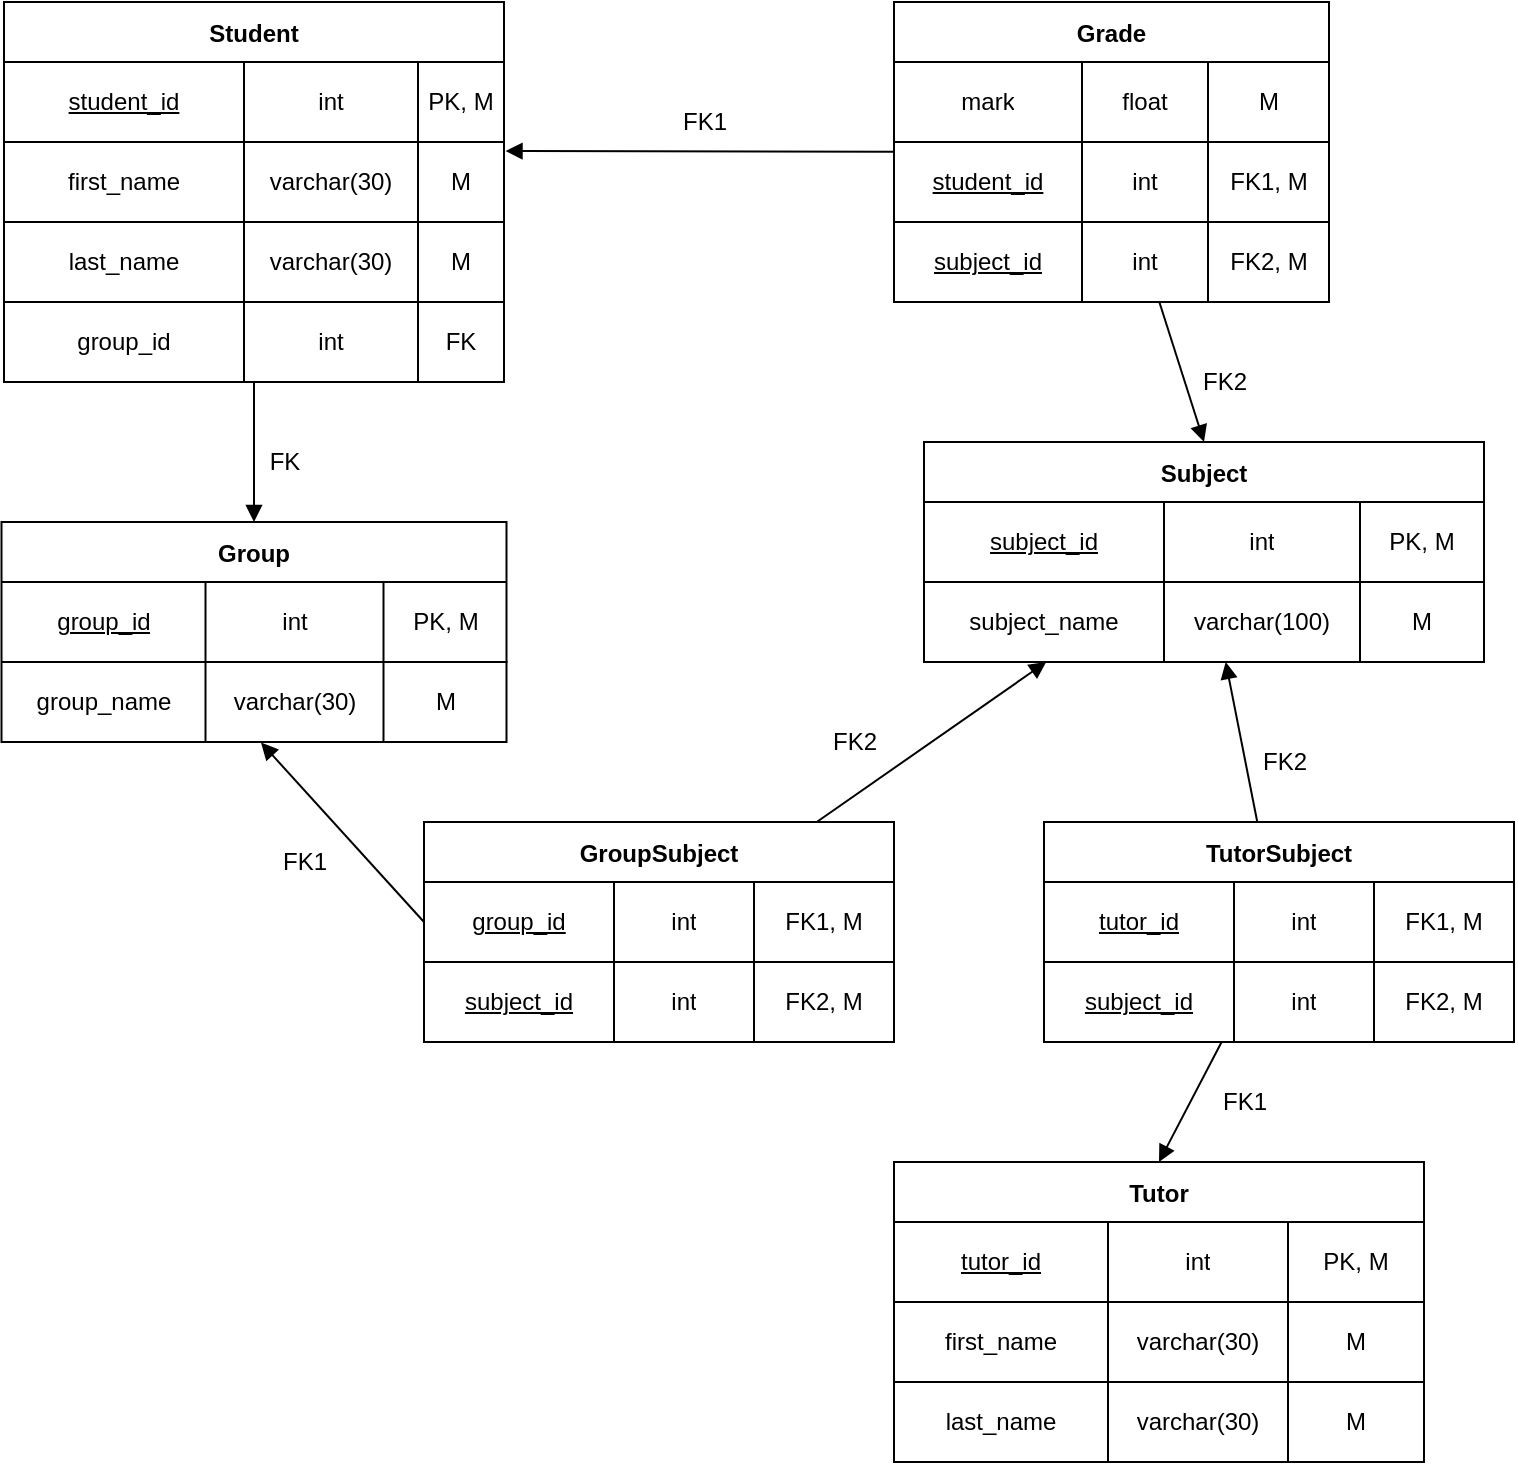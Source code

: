 <mxfile version="15.2.9" type="device"><diagram id="R2lEEEUBdFMjLlhIrx00" name="Page-1"><mxGraphModel dx="538" dy="485" grid="1" gridSize="10" guides="1" tooltips="1" connect="1" arrows="1" fold="1" page="1" pageScale="1" pageWidth="850" pageHeight="1100" math="0" shadow="0" extFonts="Permanent Marker^https://fonts.googleapis.com/css?family=Permanent+Marker"><root><mxCell id="0"/><mxCell id="1" parent="0"/><mxCell id="c00CtOWAQGCvun7N7ONJ-56" value="Subject" style="shape=table;startSize=30;container=1;collapsible=0;childLayout=tableLayout;fontStyle=1;align=center;pointerEvents=1;strokeColor=default;" parent="1" vertex="1"><mxGeometry x="480" y="580" width="280" height="110" as="geometry"/></mxCell><mxCell id="c00CtOWAQGCvun7N7ONJ-57" value="" style="shape=partialRectangle;html=1;whiteSpace=wrap;collapsible=0;dropTarget=0;pointerEvents=0;fillColor=none;top=0;left=0;bottom=0;right=0;points=[[0,0.5],[1,0.5]];portConstraint=eastwest;" parent="c00CtOWAQGCvun7N7ONJ-56" vertex="1"><mxGeometry y="30" width="280" height="40" as="geometry"/></mxCell><mxCell id="c00CtOWAQGCvun7N7ONJ-58" value="&lt;div&gt;subject_id&lt;/div&gt;" style="shape=partialRectangle;html=1;whiteSpace=wrap;connectable=0;fillColor=none;top=0;left=0;bottom=0;right=0;overflow=hidden;pointerEvents=1;fontStyle=4" parent="c00CtOWAQGCvun7N7ONJ-57" vertex="1"><mxGeometry width="120" height="40" as="geometry"><mxRectangle width="120" height="40" as="alternateBounds"/></mxGeometry></mxCell><mxCell id="c00CtOWAQGCvun7N7ONJ-59" value="int" style="shape=partialRectangle;html=1;whiteSpace=wrap;connectable=0;fillColor=none;top=0;left=0;bottom=0;right=0;overflow=hidden;pointerEvents=1;" parent="c00CtOWAQGCvun7N7ONJ-57" vertex="1"><mxGeometry x="120" width="98" height="40" as="geometry"><mxRectangle width="98" height="40" as="alternateBounds"/></mxGeometry></mxCell><mxCell id="c00CtOWAQGCvun7N7ONJ-60" value="&lt;div&gt;PK, M&lt;/div&gt;" style="shape=partialRectangle;html=1;whiteSpace=wrap;connectable=0;fillColor=none;top=0;left=0;bottom=0;right=0;overflow=hidden;pointerEvents=1;" parent="c00CtOWAQGCvun7N7ONJ-57" vertex="1"><mxGeometry x="218" width="62" height="40" as="geometry"><mxRectangle width="62" height="40" as="alternateBounds"/></mxGeometry></mxCell><mxCell id="c00CtOWAQGCvun7N7ONJ-61" value="" style="shape=partialRectangle;html=1;whiteSpace=wrap;collapsible=0;dropTarget=0;pointerEvents=0;fillColor=none;top=0;left=0;bottom=0;right=0;points=[[0,0.5],[1,0.5]];portConstraint=eastwest;" parent="c00CtOWAQGCvun7N7ONJ-56" vertex="1"><mxGeometry y="70" width="280" height="40" as="geometry"/></mxCell><mxCell id="c00CtOWAQGCvun7N7ONJ-62" value="subject_name" style="shape=partialRectangle;html=1;whiteSpace=wrap;connectable=0;fillColor=none;top=0;left=0;bottom=0;right=0;overflow=hidden;pointerEvents=1;" parent="c00CtOWAQGCvun7N7ONJ-61" vertex="1"><mxGeometry width="120" height="40" as="geometry"><mxRectangle width="120" height="40" as="alternateBounds"/></mxGeometry></mxCell><mxCell id="c00CtOWAQGCvun7N7ONJ-63" value="varchar(100)" style="shape=partialRectangle;html=1;whiteSpace=wrap;connectable=0;fillColor=none;top=0;left=0;bottom=0;right=0;overflow=hidden;pointerEvents=1;" parent="c00CtOWAQGCvun7N7ONJ-61" vertex="1"><mxGeometry x="120" width="98" height="40" as="geometry"><mxRectangle width="98" height="40" as="alternateBounds"/></mxGeometry></mxCell><mxCell id="c00CtOWAQGCvun7N7ONJ-64" value="M" style="shape=partialRectangle;html=1;whiteSpace=wrap;connectable=0;fillColor=none;top=0;left=0;bottom=0;right=0;overflow=hidden;pointerEvents=1;" parent="c00CtOWAQGCvun7N7ONJ-61" vertex="1"><mxGeometry x="218" width="62" height="40" as="geometry"><mxRectangle width="62" height="40" as="alternateBounds"/></mxGeometry></mxCell><mxCell id="c00CtOWAQGCvun7N7ONJ-69" value="Tutor" style="shape=table;startSize=30;container=1;collapsible=0;childLayout=tableLayout;fontStyle=1;align=center;pointerEvents=1;strokeColor=default;" parent="1" vertex="1"><mxGeometry x="465" y="940" width="265" height="150" as="geometry"/></mxCell><mxCell id="c00CtOWAQGCvun7N7ONJ-70" value="" style="shape=partialRectangle;html=1;whiteSpace=wrap;collapsible=0;dropTarget=0;pointerEvents=0;fillColor=none;top=0;left=0;bottom=0;right=0;points=[[0,0.5],[1,0.5]];portConstraint=eastwest;" parent="c00CtOWAQGCvun7N7ONJ-69" vertex="1"><mxGeometry y="30" width="265" height="40" as="geometry"/></mxCell><mxCell id="c00CtOWAQGCvun7N7ONJ-71" value="tutor_id" style="shape=partialRectangle;html=1;whiteSpace=wrap;connectable=0;fillColor=none;top=0;left=0;bottom=0;right=0;overflow=hidden;pointerEvents=1;fontStyle=4" parent="c00CtOWAQGCvun7N7ONJ-70" vertex="1"><mxGeometry width="107" height="40" as="geometry"><mxRectangle width="107" height="40" as="alternateBounds"/></mxGeometry></mxCell><mxCell id="c00CtOWAQGCvun7N7ONJ-72" value="int" style="shape=partialRectangle;html=1;whiteSpace=wrap;connectable=0;fillColor=none;top=0;left=0;bottom=0;right=0;overflow=hidden;pointerEvents=1;" parent="c00CtOWAQGCvun7N7ONJ-70" vertex="1"><mxGeometry x="107" width="90" height="40" as="geometry"><mxRectangle width="90" height="40" as="alternateBounds"/></mxGeometry></mxCell><mxCell id="c00CtOWAQGCvun7N7ONJ-73" value="PK, M" style="shape=partialRectangle;html=1;whiteSpace=wrap;connectable=0;fillColor=none;top=0;left=0;bottom=0;right=0;overflow=hidden;pointerEvents=1;" parent="c00CtOWAQGCvun7N7ONJ-70" vertex="1"><mxGeometry x="197" width="68" height="40" as="geometry"><mxRectangle width="68" height="40" as="alternateBounds"/></mxGeometry></mxCell><mxCell id="c00CtOWAQGCvun7N7ONJ-74" value="" style="shape=partialRectangle;html=1;whiteSpace=wrap;collapsible=0;dropTarget=0;pointerEvents=0;fillColor=none;top=0;left=0;bottom=0;right=0;points=[[0,0.5],[1,0.5]];portConstraint=eastwest;" parent="c00CtOWAQGCvun7N7ONJ-69" vertex="1"><mxGeometry y="70" width="265" height="40" as="geometry"/></mxCell><mxCell id="c00CtOWAQGCvun7N7ONJ-75" value="first_name" style="shape=partialRectangle;html=1;whiteSpace=wrap;connectable=0;fillColor=none;top=0;left=0;bottom=0;right=0;overflow=hidden;pointerEvents=1;" parent="c00CtOWAQGCvun7N7ONJ-74" vertex="1"><mxGeometry width="107" height="40" as="geometry"><mxRectangle width="107" height="40" as="alternateBounds"/></mxGeometry></mxCell><mxCell id="c00CtOWAQGCvun7N7ONJ-76" value="varchar(30)" style="shape=partialRectangle;html=1;whiteSpace=wrap;connectable=0;fillColor=none;top=0;left=0;bottom=0;right=0;overflow=hidden;pointerEvents=1;" parent="c00CtOWAQGCvun7N7ONJ-74" vertex="1"><mxGeometry x="107" width="90" height="40" as="geometry"><mxRectangle width="90" height="40" as="alternateBounds"/></mxGeometry></mxCell><mxCell id="c00CtOWAQGCvun7N7ONJ-77" value="M" style="shape=partialRectangle;html=1;whiteSpace=wrap;connectable=0;fillColor=none;top=0;left=0;bottom=0;right=0;overflow=hidden;pointerEvents=1;" parent="c00CtOWAQGCvun7N7ONJ-74" vertex="1"><mxGeometry x="197" width="68" height="40" as="geometry"><mxRectangle width="68" height="40" as="alternateBounds"/></mxGeometry></mxCell><mxCell id="c00CtOWAQGCvun7N7ONJ-78" value="" style="shape=partialRectangle;html=1;whiteSpace=wrap;collapsible=0;dropTarget=0;pointerEvents=0;fillColor=none;top=0;left=0;bottom=0;right=0;points=[[0,0.5],[1,0.5]];portConstraint=eastwest;" parent="c00CtOWAQGCvun7N7ONJ-69" vertex="1"><mxGeometry y="110" width="265" height="40" as="geometry"/></mxCell><mxCell id="c00CtOWAQGCvun7N7ONJ-79" value="last_name" style="shape=partialRectangle;html=1;whiteSpace=wrap;connectable=0;fillColor=none;top=0;left=0;bottom=0;right=0;overflow=hidden;pointerEvents=1;" parent="c00CtOWAQGCvun7N7ONJ-78" vertex="1"><mxGeometry width="107" height="40" as="geometry"><mxRectangle width="107" height="40" as="alternateBounds"/></mxGeometry></mxCell><mxCell id="c00CtOWAQGCvun7N7ONJ-80" value="varchar(30)" style="shape=partialRectangle;html=1;whiteSpace=wrap;connectable=0;fillColor=none;top=0;left=0;bottom=0;right=0;overflow=hidden;pointerEvents=1;" parent="c00CtOWAQGCvun7N7ONJ-78" vertex="1"><mxGeometry x="107" width="90" height="40" as="geometry"><mxRectangle width="90" height="40" as="alternateBounds"/></mxGeometry></mxCell><mxCell id="c00CtOWAQGCvun7N7ONJ-81" value="M" style="shape=partialRectangle;html=1;whiteSpace=wrap;connectable=0;fillColor=none;top=0;left=0;bottom=0;right=0;overflow=hidden;pointerEvents=1;" parent="c00CtOWAQGCvun7N7ONJ-78" vertex="1"><mxGeometry x="197" width="68" height="40" as="geometry"><mxRectangle width="68" height="40" as="alternateBounds"/></mxGeometry></mxCell><mxCell id="HMfkhPOp-42HFHQbvJ5f-2" style="edgeStyle=orthogonalEdgeStyle;rounded=0;orthogonalLoop=1;jettySize=auto;html=1;entryX=0.5;entryY=0;entryDx=0;entryDy=0;endArrow=block;endFill=1;" edge="1" parent="1" source="c00CtOWAQGCvun7N7ONJ-82" target="c00CtOWAQGCvun7N7ONJ-95"><mxGeometry relative="1" as="geometry"/></mxCell><mxCell id="c00CtOWAQGCvun7N7ONJ-82" value="Student" style="shape=table;startSize=30;container=1;collapsible=0;childLayout=tableLayout;fontStyle=1;align=center;pointerEvents=1;strokeColor=default;" parent="1" vertex="1"><mxGeometry x="20" y="360" width="250" height="190" as="geometry"/></mxCell><mxCell id="c00CtOWAQGCvun7N7ONJ-83" value="" style="shape=partialRectangle;html=1;whiteSpace=wrap;collapsible=0;dropTarget=0;pointerEvents=0;fillColor=none;top=0;left=0;bottom=0;right=0;points=[[0,0.5],[1,0.5]];portConstraint=eastwest;" parent="c00CtOWAQGCvun7N7ONJ-82" vertex="1"><mxGeometry y="30" width="250" height="40" as="geometry"/></mxCell><mxCell id="c00CtOWAQGCvun7N7ONJ-84" value="&lt;div&gt;student_id&lt;/div&gt;" style="shape=partialRectangle;html=1;whiteSpace=wrap;connectable=0;fillColor=none;top=0;left=0;bottom=0;right=0;overflow=hidden;pointerEvents=1;fontStyle=4" parent="c00CtOWAQGCvun7N7ONJ-83" vertex="1"><mxGeometry width="120" height="40" as="geometry"><mxRectangle width="120" height="40" as="alternateBounds"/></mxGeometry></mxCell><mxCell id="c00CtOWAQGCvun7N7ONJ-85" value="int" style="shape=partialRectangle;html=1;whiteSpace=wrap;connectable=0;fillColor=none;top=0;left=0;bottom=0;right=0;overflow=hidden;pointerEvents=1;" parent="c00CtOWAQGCvun7N7ONJ-83" vertex="1"><mxGeometry x="120" width="87" height="40" as="geometry"><mxRectangle width="87" height="40" as="alternateBounds"/></mxGeometry></mxCell><mxCell id="c00CtOWAQGCvun7N7ONJ-86" value="PK, M" style="shape=partialRectangle;html=1;whiteSpace=wrap;connectable=0;fillColor=none;top=0;left=0;bottom=0;right=0;overflow=hidden;pointerEvents=1;" parent="c00CtOWAQGCvun7N7ONJ-83" vertex="1"><mxGeometry x="207" width="43" height="40" as="geometry"><mxRectangle width="43" height="40" as="alternateBounds"/></mxGeometry></mxCell><mxCell id="c00CtOWAQGCvun7N7ONJ-87" value="" style="shape=partialRectangle;html=1;whiteSpace=wrap;collapsible=0;dropTarget=0;pointerEvents=0;fillColor=none;top=0;left=0;bottom=0;right=0;points=[[0,0.5],[1,0.5]];portConstraint=eastwest;" parent="c00CtOWAQGCvun7N7ONJ-82" vertex="1"><mxGeometry y="70" width="250" height="40" as="geometry"/></mxCell><mxCell id="c00CtOWAQGCvun7N7ONJ-88" value="first_name" style="shape=partialRectangle;html=1;whiteSpace=wrap;connectable=0;fillColor=none;top=0;left=0;bottom=0;right=0;overflow=hidden;pointerEvents=1;" parent="c00CtOWAQGCvun7N7ONJ-87" vertex="1"><mxGeometry width="120" height="40" as="geometry"><mxRectangle width="120" height="40" as="alternateBounds"/></mxGeometry></mxCell><mxCell id="c00CtOWAQGCvun7N7ONJ-89" value="varchar(30)" style="shape=partialRectangle;html=1;whiteSpace=wrap;connectable=0;fillColor=none;top=0;left=0;bottom=0;right=0;overflow=hidden;pointerEvents=1;" parent="c00CtOWAQGCvun7N7ONJ-87" vertex="1"><mxGeometry x="120" width="87" height="40" as="geometry"><mxRectangle width="87" height="40" as="alternateBounds"/></mxGeometry></mxCell><mxCell id="c00CtOWAQGCvun7N7ONJ-90" value="M" style="shape=partialRectangle;html=1;whiteSpace=wrap;connectable=0;fillColor=none;top=0;left=0;bottom=0;right=0;overflow=hidden;pointerEvents=1;" parent="c00CtOWAQGCvun7N7ONJ-87" vertex="1"><mxGeometry x="207" width="43" height="40" as="geometry"><mxRectangle width="43" height="40" as="alternateBounds"/></mxGeometry></mxCell><mxCell id="c00CtOWAQGCvun7N7ONJ-91" value="" style="shape=partialRectangle;html=1;whiteSpace=wrap;collapsible=0;dropTarget=0;pointerEvents=0;fillColor=none;top=0;left=0;bottom=0;right=0;points=[[0,0.5],[1,0.5]];portConstraint=eastwest;" parent="c00CtOWAQGCvun7N7ONJ-82" vertex="1"><mxGeometry y="110" width="250" height="40" as="geometry"/></mxCell><mxCell id="c00CtOWAQGCvun7N7ONJ-92" value="last_name" style="shape=partialRectangle;html=1;whiteSpace=wrap;connectable=0;fillColor=none;top=0;left=0;bottom=0;right=0;overflow=hidden;pointerEvents=1;" parent="c00CtOWAQGCvun7N7ONJ-91" vertex="1"><mxGeometry width="120" height="40" as="geometry"><mxRectangle width="120" height="40" as="alternateBounds"/></mxGeometry></mxCell><mxCell id="c00CtOWAQGCvun7N7ONJ-93" value="varchar(30)" style="shape=partialRectangle;html=1;whiteSpace=wrap;connectable=0;fillColor=none;top=0;left=0;bottom=0;right=0;overflow=hidden;pointerEvents=1;" parent="c00CtOWAQGCvun7N7ONJ-91" vertex="1"><mxGeometry x="120" width="87" height="40" as="geometry"><mxRectangle width="87" height="40" as="alternateBounds"/></mxGeometry></mxCell><mxCell id="c00CtOWAQGCvun7N7ONJ-94" value="M" style="shape=partialRectangle;html=1;whiteSpace=wrap;connectable=0;fillColor=none;top=0;left=0;bottom=0;right=0;overflow=hidden;pointerEvents=1;" parent="c00CtOWAQGCvun7N7ONJ-91" vertex="1"><mxGeometry x="207" width="43" height="40" as="geometry"><mxRectangle width="43" height="40" as="alternateBounds"/></mxGeometry></mxCell><mxCell id="HMfkhPOp-42HFHQbvJ5f-3" style="shape=partialRectangle;html=1;whiteSpace=wrap;collapsible=0;dropTarget=0;pointerEvents=0;fillColor=none;top=0;left=0;bottom=0;right=0;points=[[0,0.5],[1,0.5]];portConstraint=eastwest;" vertex="1" parent="c00CtOWAQGCvun7N7ONJ-82"><mxGeometry y="150" width="250" height="40" as="geometry"/></mxCell><mxCell id="HMfkhPOp-42HFHQbvJ5f-4" value="group_id" style="shape=partialRectangle;html=1;whiteSpace=wrap;connectable=0;fillColor=none;top=0;left=0;bottom=0;right=0;overflow=hidden;pointerEvents=1;" vertex="1" parent="HMfkhPOp-42HFHQbvJ5f-3"><mxGeometry width="120" height="40" as="geometry"><mxRectangle width="120" height="40" as="alternateBounds"/></mxGeometry></mxCell><mxCell id="HMfkhPOp-42HFHQbvJ5f-5" value="int" style="shape=partialRectangle;html=1;whiteSpace=wrap;connectable=0;fillColor=none;top=0;left=0;bottom=0;right=0;overflow=hidden;pointerEvents=1;" vertex="1" parent="HMfkhPOp-42HFHQbvJ5f-3"><mxGeometry x="120" width="87" height="40" as="geometry"><mxRectangle width="87" height="40" as="alternateBounds"/></mxGeometry></mxCell><mxCell id="HMfkhPOp-42HFHQbvJ5f-6" value="FK" style="shape=partialRectangle;html=1;whiteSpace=wrap;connectable=0;fillColor=none;top=0;left=0;bottom=0;right=0;overflow=hidden;pointerEvents=1;" vertex="1" parent="HMfkhPOp-42HFHQbvJ5f-3"><mxGeometry x="207" width="43" height="40" as="geometry"><mxRectangle width="43" height="40" as="alternateBounds"/></mxGeometry></mxCell><mxCell id="c00CtOWAQGCvun7N7ONJ-95" value="Group" style="shape=table;startSize=30;container=1;collapsible=0;childLayout=tableLayout;fontStyle=1;align=center;pointerEvents=1;strokeColor=default;" parent="1" vertex="1"><mxGeometry x="18.75" y="620" width="252.5" height="110" as="geometry"/></mxCell><mxCell id="c00CtOWAQGCvun7N7ONJ-96" value="" style="shape=partialRectangle;html=1;whiteSpace=wrap;collapsible=0;dropTarget=0;pointerEvents=0;fillColor=none;top=0;left=0;bottom=0;right=0;points=[[0,0.5],[1,0.5]];portConstraint=eastwest;" parent="c00CtOWAQGCvun7N7ONJ-95" vertex="1"><mxGeometry y="30" width="252.5" height="40" as="geometry"/></mxCell><mxCell id="c00CtOWAQGCvun7N7ONJ-97" value="group_id" style="shape=partialRectangle;html=1;whiteSpace=wrap;connectable=0;fillColor=none;top=0;left=0;bottom=0;right=0;overflow=hidden;pointerEvents=1;fontStyle=4" parent="c00CtOWAQGCvun7N7ONJ-96" vertex="1"><mxGeometry width="102" height="40" as="geometry"><mxRectangle width="102" height="40" as="alternateBounds"/></mxGeometry></mxCell><mxCell id="c00CtOWAQGCvun7N7ONJ-98" value="int" style="shape=partialRectangle;html=1;whiteSpace=wrap;connectable=0;fillColor=none;top=0;left=0;bottom=0;right=0;overflow=hidden;pointerEvents=1;" parent="c00CtOWAQGCvun7N7ONJ-96" vertex="1"><mxGeometry x="102" width="89" height="40" as="geometry"><mxRectangle width="89" height="40" as="alternateBounds"/></mxGeometry></mxCell><mxCell id="c00CtOWAQGCvun7N7ONJ-99" value="PK, M" style="shape=partialRectangle;html=1;whiteSpace=wrap;connectable=0;fillColor=none;top=0;left=0;bottom=0;right=0;overflow=hidden;pointerEvents=1;" parent="c00CtOWAQGCvun7N7ONJ-96" vertex="1"><mxGeometry x="191" width="62" height="40" as="geometry"><mxRectangle width="62" height="40" as="alternateBounds"/></mxGeometry></mxCell><mxCell id="c00CtOWAQGCvun7N7ONJ-100" value="" style="shape=partialRectangle;html=1;whiteSpace=wrap;collapsible=0;dropTarget=0;pointerEvents=0;fillColor=none;top=0;left=0;bottom=0;right=0;points=[[0,0.5],[1,0.5]];portConstraint=eastwest;" parent="c00CtOWAQGCvun7N7ONJ-95" vertex="1"><mxGeometry y="70" width="252.5" height="40" as="geometry"/></mxCell><mxCell id="c00CtOWAQGCvun7N7ONJ-101" value="&lt;div&gt;group_name&lt;/div&gt;" style="shape=partialRectangle;html=1;whiteSpace=wrap;connectable=0;fillColor=none;top=0;left=0;bottom=0;right=0;overflow=hidden;pointerEvents=1;" parent="c00CtOWAQGCvun7N7ONJ-100" vertex="1"><mxGeometry width="102" height="40" as="geometry"><mxRectangle width="102" height="40" as="alternateBounds"/></mxGeometry></mxCell><mxCell id="c00CtOWAQGCvun7N7ONJ-102" value="varchar(30)" style="shape=partialRectangle;html=1;whiteSpace=wrap;connectable=0;fillColor=none;top=0;left=0;bottom=0;right=0;overflow=hidden;pointerEvents=1;" parent="c00CtOWAQGCvun7N7ONJ-100" vertex="1"><mxGeometry x="102" width="89" height="40" as="geometry"><mxRectangle width="89" height="40" as="alternateBounds"/></mxGeometry></mxCell><mxCell id="c00CtOWAQGCvun7N7ONJ-103" value="M" style="shape=partialRectangle;html=1;whiteSpace=wrap;connectable=0;fillColor=none;top=0;left=0;bottom=0;right=0;overflow=hidden;pointerEvents=1;" parent="c00CtOWAQGCvun7N7ONJ-100" vertex="1"><mxGeometry x="191" width="62" height="40" as="geometry"><mxRectangle width="62" height="40" as="alternateBounds"/></mxGeometry></mxCell><mxCell id="HMfkhPOp-42HFHQbvJ5f-32" style="edgeStyle=none;rounded=0;orthogonalLoop=1;jettySize=auto;html=1;endArrow=block;endFill=1;entryX=1.003;entryY=0.113;entryDx=0;entryDy=0;entryPerimeter=0;" edge="1" parent="1" source="c00CtOWAQGCvun7N7ONJ-121" target="c00CtOWAQGCvun7N7ONJ-87"><mxGeometry relative="1" as="geometry"/></mxCell><mxCell id="HMfkhPOp-42HFHQbvJ5f-34" style="edgeStyle=none;rounded=0;orthogonalLoop=1;jettySize=auto;html=1;entryX=0.5;entryY=0;entryDx=0;entryDy=0;endArrow=block;endFill=1;" edge="1" parent="1" source="c00CtOWAQGCvun7N7ONJ-121" target="c00CtOWAQGCvun7N7ONJ-56"><mxGeometry relative="1" as="geometry"/></mxCell><mxCell id="c00CtOWAQGCvun7N7ONJ-121" value="Grade" style="shape=table;startSize=30;container=1;collapsible=0;childLayout=tableLayout;fontStyle=1;align=center;pointerEvents=1;strokeColor=default;rounded=0;" parent="1" vertex="1"><mxGeometry x="465" y="360" width="217.5" height="150" as="geometry"/></mxCell><mxCell id="c00CtOWAQGCvun7N7ONJ-122" value="" style="shape=partialRectangle;html=1;whiteSpace=wrap;collapsible=0;dropTarget=0;pointerEvents=0;fillColor=none;top=0;left=0;bottom=0;right=0;points=[[0,0.5],[1,0.5]];portConstraint=eastwest;" parent="c00CtOWAQGCvun7N7ONJ-121" vertex="1"><mxGeometry y="30" width="217.5" height="40" as="geometry"/></mxCell><mxCell id="c00CtOWAQGCvun7N7ONJ-123" value="mark" style="shape=partialRectangle;html=1;whiteSpace=wrap;connectable=0;fillColor=none;top=0;left=0;bottom=0;right=0;overflow=hidden;pointerEvents=1;" parent="c00CtOWAQGCvun7N7ONJ-122" vertex="1"><mxGeometry width="94" height="40" as="geometry"><mxRectangle width="94" height="40" as="alternateBounds"/></mxGeometry></mxCell><mxCell id="c00CtOWAQGCvun7N7ONJ-124" value="float" style="shape=partialRectangle;html=1;whiteSpace=wrap;connectable=0;fillColor=none;top=0;left=0;bottom=0;right=0;overflow=hidden;pointerEvents=1;" parent="c00CtOWAQGCvun7N7ONJ-122" vertex="1"><mxGeometry x="94" width="63" height="40" as="geometry"><mxRectangle width="63" height="40" as="alternateBounds"/></mxGeometry></mxCell><mxCell id="c00CtOWAQGCvun7N7ONJ-125" value="M" style="shape=partialRectangle;html=1;whiteSpace=wrap;connectable=0;fillColor=none;top=0;left=0;bottom=0;right=0;overflow=hidden;pointerEvents=1;" parent="c00CtOWAQGCvun7N7ONJ-122" vertex="1"><mxGeometry x="157" width="61" height="40" as="geometry"><mxRectangle width="61" height="40" as="alternateBounds"/></mxGeometry></mxCell><mxCell id="HMfkhPOp-42HFHQbvJ5f-23" style="shape=partialRectangle;html=1;whiteSpace=wrap;collapsible=0;dropTarget=0;pointerEvents=0;fillColor=none;top=0;left=0;bottom=0;right=0;points=[[0,0.5],[1,0.5]];portConstraint=eastwest;" vertex="1" parent="c00CtOWAQGCvun7N7ONJ-121"><mxGeometry y="70" width="217.5" height="40" as="geometry"/></mxCell><mxCell id="HMfkhPOp-42HFHQbvJ5f-24" value="student_id" style="shape=partialRectangle;html=1;whiteSpace=wrap;connectable=0;fillColor=none;top=0;left=0;bottom=0;right=0;overflow=hidden;pointerEvents=1;fontStyle=4" vertex="1" parent="HMfkhPOp-42HFHQbvJ5f-23"><mxGeometry width="94" height="40" as="geometry"><mxRectangle width="94" height="40" as="alternateBounds"/></mxGeometry></mxCell><mxCell id="HMfkhPOp-42HFHQbvJ5f-25" value="int" style="shape=partialRectangle;html=1;whiteSpace=wrap;connectable=0;fillColor=none;top=0;left=0;bottom=0;right=0;overflow=hidden;pointerEvents=1;" vertex="1" parent="HMfkhPOp-42HFHQbvJ5f-23"><mxGeometry x="94" width="63" height="40" as="geometry"><mxRectangle width="63" height="40" as="alternateBounds"/></mxGeometry></mxCell><mxCell id="HMfkhPOp-42HFHQbvJ5f-26" value="FK1, M" style="shape=partialRectangle;html=1;whiteSpace=wrap;connectable=0;fillColor=none;top=0;left=0;bottom=0;right=0;overflow=hidden;pointerEvents=1;" vertex="1" parent="HMfkhPOp-42HFHQbvJ5f-23"><mxGeometry x="157" width="61" height="40" as="geometry"><mxRectangle width="61" height="40" as="alternateBounds"/></mxGeometry></mxCell><mxCell id="HMfkhPOp-42HFHQbvJ5f-27" style="shape=partialRectangle;html=1;whiteSpace=wrap;collapsible=0;dropTarget=0;pointerEvents=0;fillColor=none;top=0;left=0;bottom=0;right=0;points=[[0,0.5],[1,0.5]];portConstraint=eastwest;" vertex="1" parent="c00CtOWAQGCvun7N7ONJ-121"><mxGeometry y="110" width="217.5" height="40" as="geometry"/></mxCell><mxCell id="HMfkhPOp-42HFHQbvJ5f-28" value="subject_id" style="shape=partialRectangle;html=1;whiteSpace=wrap;connectable=0;fillColor=none;top=0;left=0;bottom=0;right=0;overflow=hidden;pointerEvents=1;fontStyle=4" vertex="1" parent="HMfkhPOp-42HFHQbvJ5f-27"><mxGeometry width="94" height="40" as="geometry"><mxRectangle width="94" height="40" as="alternateBounds"/></mxGeometry></mxCell><mxCell id="HMfkhPOp-42HFHQbvJ5f-29" value="int" style="shape=partialRectangle;html=1;whiteSpace=wrap;connectable=0;fillColor=none;top=0;left=0;bottom=0;right=0;overflow=hidden;pointerEvents=1;" vertex="1" parent="HMfkhPOp-42HFHQbvJ5f-27"><mxGeometry x="94" width="63" height="40" as="geometry"><mxRectangle width="63" height="40" as="alternateBounds"/></mxGeometry></mxCell><mxCell id="HMfkhPOp-42HFHQbvJ5f-30" value="FK2, M" style="shape=partialRectangle;html=1;whiteSpace=wrap;connectable=0;fillColor=none;top=0;left=0;bottom=0;right=0;overflow=hidden;pointerEvents=1;" vertex="1" parent="HMfkhPOp-42HFHQbvJ5f-27"><mxGeometry x="157" width="61" height="40" as="geometry"><mxRectangle width="61" height="40" as="alternateBounds"/></mxGeometry></mxCell><mxCell id="HMfkhPOp-42HFHQbvJ5f-7" value="FK" style="text;html=1;align=center;verticalAlign=middle;resizable=0;points=[];autosize=1;strokeColor=none;fillColor=none;" vertex="1" parent="1"><mxGeometry x="145" y="580" width="30" height="20" as="geometry"/></mxCell><mxCell id="HMfkhPOp-42HFHQbvJ5f-21" style="edgeStyle=none;rounded=0;orthogonalLoop=1;jettySize=auto;html=1;endArrow=block;endFill=1;" edge="1" parent="1" source="HMfkhPOp-42HFHQbvJ5f-8" target="c00CtOWAQGCvun7N7ONJ-56"><mxGeometry relative="1" as="geometry"/></mxCell><mxCell id="HMfkhPOp-42HFHQbvJ5f-8" value="GroupSubject" style="shape=table;startSize=30;container=1;collapsible=0;childLayout=tableLayout;fontStyle=1;align=center;pointerEvents=1;strokeColor=default;" vertex="1" parent="1"><mxGeometry x="230" y="770" width="235" height="110" as="geometry"/></mxCell><mxCell id="HMfkhPOp-42HFHQbvJ5f-9" value="" style="shape=partialRectangle;html=1;whiteSpace=wrap;collapsible=0;dropTarget=0;pointerEvents=0;fillColor=none;top=0;left=0;bottom=0;right=0;points=[[0,0.5],[1,0.5]];portConstraint=eastwest;" vertex="1" parent="HMfkhPOp-42HFHQbvJ5f-8"><mxGeometry y="30" width="235" height="40" as="geometry"/></mxCell><mxCell id="HMfkhPOp-42HFHQbvJ5f-10" value="group_id" style="shape=partialRectangle;html=1;whiteSpace=wrap;connectable=0;fillColor=none;top=0;left=0;bottom=0;right=0;overflow=hidden;pointerEvents=1;fontStyle=4" vertex="1" parent="HMfkhPOp-42HFHQbvJ5f-9"><mxGeometry width="95" height="40" as="geometry"><mxRectangle width="95" height="40" as="alternateBounds"/></mxGeometry></mxCell><mxCell id="HMfkhPOp-42HFHQbvJ5f-11" value="int" style="shape=partialRectangle;html=1;whiteSpace=wrap;connectable=0;fillColor=none;top=0;left=0;bottom=0;right=0;overflow=hidden;pointerEvents=1;" vertex="1" parent="HMfkhPOp-42HFHQbvJ5f-9"><mxGeometry x="95" width="70" height="40" as="geometry"><mxRectangle width="70" height="40" as="alternateBounds"/></mxGeometry></mxCell><mxCell id="HMfkhPOp-42HFHQbvJ5f-12" value="FK1, M" style="shape=partialRectangle;html=1;whiteSpace=wrap;connectable=0;fillColor=none;top=0;left=0;bottom=0;right=0;overflow=hidden;pointerEvents=1;" vertex="1" parent="HMfkhPOp-42HFHQbvJ5f-9"><mxGeometry x="165" width="70" height="40" as="geometry"><mxRectangle width="70" height="40" as="alternateBounds"/></mxGeometry></mxCell><mxCell id="HMfkhPOp-42HFHQbvJ5f-13" value="" style="shape=partialRectangle;html=1;whiteSpace=wrap;collapsible=0;dropTarget=0;pointerEvents=0;fillColor=none;top=0;left=0;bottom=0;right=0;points=[[0,0.5],[1,0.5]];portConstraint=eastwest;" vertex="1" parent="HMfkhPOp-42HFHQbvJ5f-8"><mxGeometry y="70" width="235" height="40" as="geometry"/></mxCell><mxCell id="HMfkhPOp-42HFHQbvJ5f-14" value="subject_id" style="shape=partialRectangle;html=1;whiteSpace=wrap;connectable=0;fillColor=none;top=0;left=0;bottom=0;right=0;overflow=hidden;pointerEvents=1;fontStyle=4" vertex="1" parent="HMfkhPOp-42HFHQbvJ5f-13"><mxGeometry width="95" height="40" as="geometry"><mxRectangle width="95" height="40" as="alternateBounds"/></mxGeometry></mxCell><mxCell id="HMfkhPOp-42HFHQbvJ5f-15" value="int" style="shape=partialRectangle;html=1;whiteSpace=wrap;connectable=0;fillColor=none;top=0;left=0;bottom=0;right=0;overflow=hidden;pointerEvents=1;" vertex="1" parent="HMfkhPOp-42HFHQbvJ5f-13"><mxGeometry x="95" width="70" height="40" as="geometry"><mxRectangle width="70" height="40" as="alternateBounds"/></mxGeometry></mxCell><mxCell id="HMfkhPOp-42HFHQbvJ5f-16" value="FK2, M" style="shape=partialRectangle;html=1;whiteSpace=wrap;connectable=0;fillColor=none;top=0;left=0;bottom=0;right=0;overflow=hidden;pointerEvents=1;" vertex="1" parent="HMfkhPOp-42HFHQbvJ5f-13"><mxGeometry x="165" width="70" height="40" as="geometry"><mxRectangle width="70" height="40" as="alternateBounds"/></mxGeometry></mxCell><mxCell id="HMfkhPOp-42HFHQbvJ5f-18" style="rounded=0;orthogonalLoop=1;jettySize=auto;html=1;entryX=0.514;entryY=1.008;entryDx=0;entryDy=0;entryPerimeter=0;endArrow=block;endFill=1;exitX=0;exitY=0.5;exitDx=0;exitDy=0;" edge="1" parent="1" source="HMfkhPOp-42HFHQbvJ5f-9" target="c00CtOWAQGCvun7N7ONJ-100"><mxGeometry relative="1" as="geometry"/></mxCell><mxCell id="HMfkhPOp-42HFHQbvJ5f-19" value="FK1" style="text;html=1;align=center;verticalAlign=middle;resizable=0;points=[];autosize=1;strokeColor=none;fillColor=none;" vertex="1" parent="1"><mxGeometry x="150" y="780" width="40" height="20" as="geometry"/></mxCell><mxCell id="HMfkhPOp-42HFHQbvJ5f-22" value="FK2" style="text;html=1;align=center;verticalAlign=middle;resizable=0;points=[];autosize=1;strokeColor=none;fillColor=none;" vertex="1" parent="1"><mxGeometry x="425" y="720" width="40" height="20" as="geometry"/></mxCell><mxCell id="HMfkhPOp-42HFHQbvJ5f-33" value="FK1" style="text;html=1;align=center;verticalAlign=middle;resizable=0;points=[];autosize=1;strokeColor=none;fillColor=none;" vertex="1" parent="1"><mxGeometry x="350" y="410" width="40" height="20" as="geometry"/></mxCell><mxCell id="HMfkhPOp-42HFHQbvJ5f-35" value="FK2" style="text;html=1;align=center;verticalAlign=middle;resizable=0;points=[];autosize=1;strokeColor=none;fillColor=none;" vertex="1" parent="1"><mxGeometry x="610" y="540" width="40" height="20" as="geometry"/></mxCell><mxCell id="HMfkhPOp-42HFHQbvJ5f-45" style="edgeStyle=none;rounded=0;orthogonalLoop=1;jettySize=auto;html=1;endArrow=block;endFill=1;" edge="1" parent="1" source="HMfkhPOp-42HFHQbvJ5f-36" target="c00CtOWAQGCvun7N7ONJ-56"><mxGeometry relative="1" as="geometry"/></mxCell><mxCell id="HMfkhPOp-42HFHQbvJ5f-47" style="edgeStyle=none;rounded=0;orthogonalLoop=1;jettySize=auto;html=1;entryX=0.5;entryY=0;entryDx=0;entryDy=0;endArrow=block;endFill=1;" edge="1" parent="1" source="HMfkhPOp-42HFHQbvJ5f-36" target="c00CtOWAQGCvun7N7ONJ-69"><mxGeometry relative="1" as="geometry"/></mxCell><mxCell id="HMfkhPOp-42HFHQbvJ5f-36" value="TutorSubject" style="shape=table;startSize=30;container=1;collapsible=0;childLayout=tableLayout;fontStyle=1;align=center;pointerEvents=1;strokeColor=default;" vertex="1" parent="1"><mxGeometry x="540" y="770" width="235" height="110" as="geometry"/></mxCell><mxCell id="HMfkhPOp-42HFHQbvJ5f-37" value="" style="shape=partialRectangle;html=1;whiteSpace=wrap;collapsible=0;dropTarget=0;pointerEvents=0;fillColor=none;top=0;left=0;bottom=0;right=0;points=[[0,0.5],[1,0.5]];portConstraint=eastwest;" vertex="1" parent="HMfkhPOp-42HFHQbvJ5f-36"><mxGeometry y="30" width="235" height="40" as="geometry"/></mxCell><mxCell id="HMfkhPOp-42HFHQbvJ5f-38" value="tutor_id" style="shape=partialRectangle;html=1;whiteSpace=wrap;connectable=0;fillColor=none;top=0;left=0;bottom=0;right=0;overflow=hidden;pointerEvents=1;fontStyle=4" vertex="1" parent="HMfkhPOp-42HFHQbvJ5f-37"><mxGeometry width="95" height="40" as="geometry"><mxRectangle width="95" height="40" as="alternateBounds"/></mxGeometry></mxCell><mxCell id="HMfkhPOp-42HFHQbvJ5f-39" value="int" style="shape=partialRectangle;html=1;whiteSpace=wrap;connectable=0;fillColor=none;top=0;left=0;bottom=0;right=0;overflow=hidden;pointerEvents=1;" vertex="1" parent="HMfkhPOp-42HFHQbvJ5f-37"><mxGeometry x="95" width="70" height="40" as="geometry"><mxRectangle width="70" height="40" as="alternateBounds"/></mxGeometry></mxCell><mxCell id="HMfkhPOp-42HFHQbvJ5f-40" value="FK1, M" style="shape=partialRectangle;html=1;whiteSpace=wrap;connectable=0;fillColor=none;top=0;left=0;bottom=0;right=0;overflow=hidden;pointerEvents=1;" vertex="1" parent="HMfkhPOp-42HFHQbvJ5f-37"><mxGeometry x="165" width="70" height="40" as="geometry"><mxRectangle width="70" height="40" as="alternateBounds"/></mxGeometry></mxCell><mxCell id="HMfkhPOp-42HFHQbvJ5f-41" value="" style="shape=partialRectangle;html=1;whiteSpace=wrap;collapsible=0;dropTarget=0;pointerEvents=0;fillColor=none;top=0;left=0;bottom=0;right=0;points=[[0,0.5],[1,0.5]];portConstraint=eastwest;" vertex="1" parent="HMfkhPOp-42HFHQbvJ5f-36"><mxGeometry y="70" width="235" height="40" as="geometry"/></mxCell><mxCell id="HMfkhPOp-42HFHQbvJ5f-42" value="subject_id" style="shape=partialRectangle;html=1;whiteSpace=wrap;connectable=0;fillColor=none;top=0;left=0;bottom=0;right=0;overflow=hidden;pointerEvents=1;fontStyle=4" vertex="1" parent="HMfkhPOp-42HFHQbvJ5f-41"><mxGeometry width="95" height="40" as="geometry"><mxRectangle width="95" height="40" as="alternateBounds"/></mxGeometry></mxCell><mxCell id="HMfkhPOp-42HFHQbvJ5f-43" value="int" style="shape=partialRectangle;html=1;whiteSpace=wrap;connectable=0;fillColor=none;top=0;left=0;bottom=0;right=0;overflow=hidden;pointerEvents=1;" vertex="1" parent="HMfkhPOp-42HFHQbvJ5f-41"><mxGeometry x="95" width="70" height="40" as="geometry"><mxRectangle width="70" height="40" as="alternateBounds"/></mxGeometry></mxCell><mxCell id="HMfkhPOp-42HFHQbvJ5f-44" value="FK2, M" style="shape=partialRectangle;html=1;whiteSpace=wrap;connectable=0;fillColor=none;top=0;left=0;bottom=0;right=0;overflow=hidden;pointerEvents=1;" vertex="1" parent="HMfkhPOp-42HFHQbvJ5f-41"><mxGeometry x="165" width="70" height="40" as="geometry"><mxRectangle width="70" height="40" as="alternateBounds"/></mxGeometry></mxCell><mxCell id="HMfkhPOp-42HFHQbvJ5f-46" value="FK2" style="text;html=1;align=center;verticalAlign=middle;resizable=0;points=[];autosize=1;strokeColor=none;fillColor=none;" vertex="1" parent="1"><mxGeometry x="640" y="730" width="40" height="20" as="geometry"/></mxCell><mxCell id="HMfkhPOp-42HFHQbvJ5f-48" value="FK1" style="text;html=1;align=center;verticalAlign=middle;resizable=0;points=[];autosize=1;strokeColor=none;fillColor=none;" vertex="1" parent="1"><mxGeometry x="620" y="900" width="40" height="20" as="geometry"/></mxCell></root></mxGraphModel></diagram></mxfile>